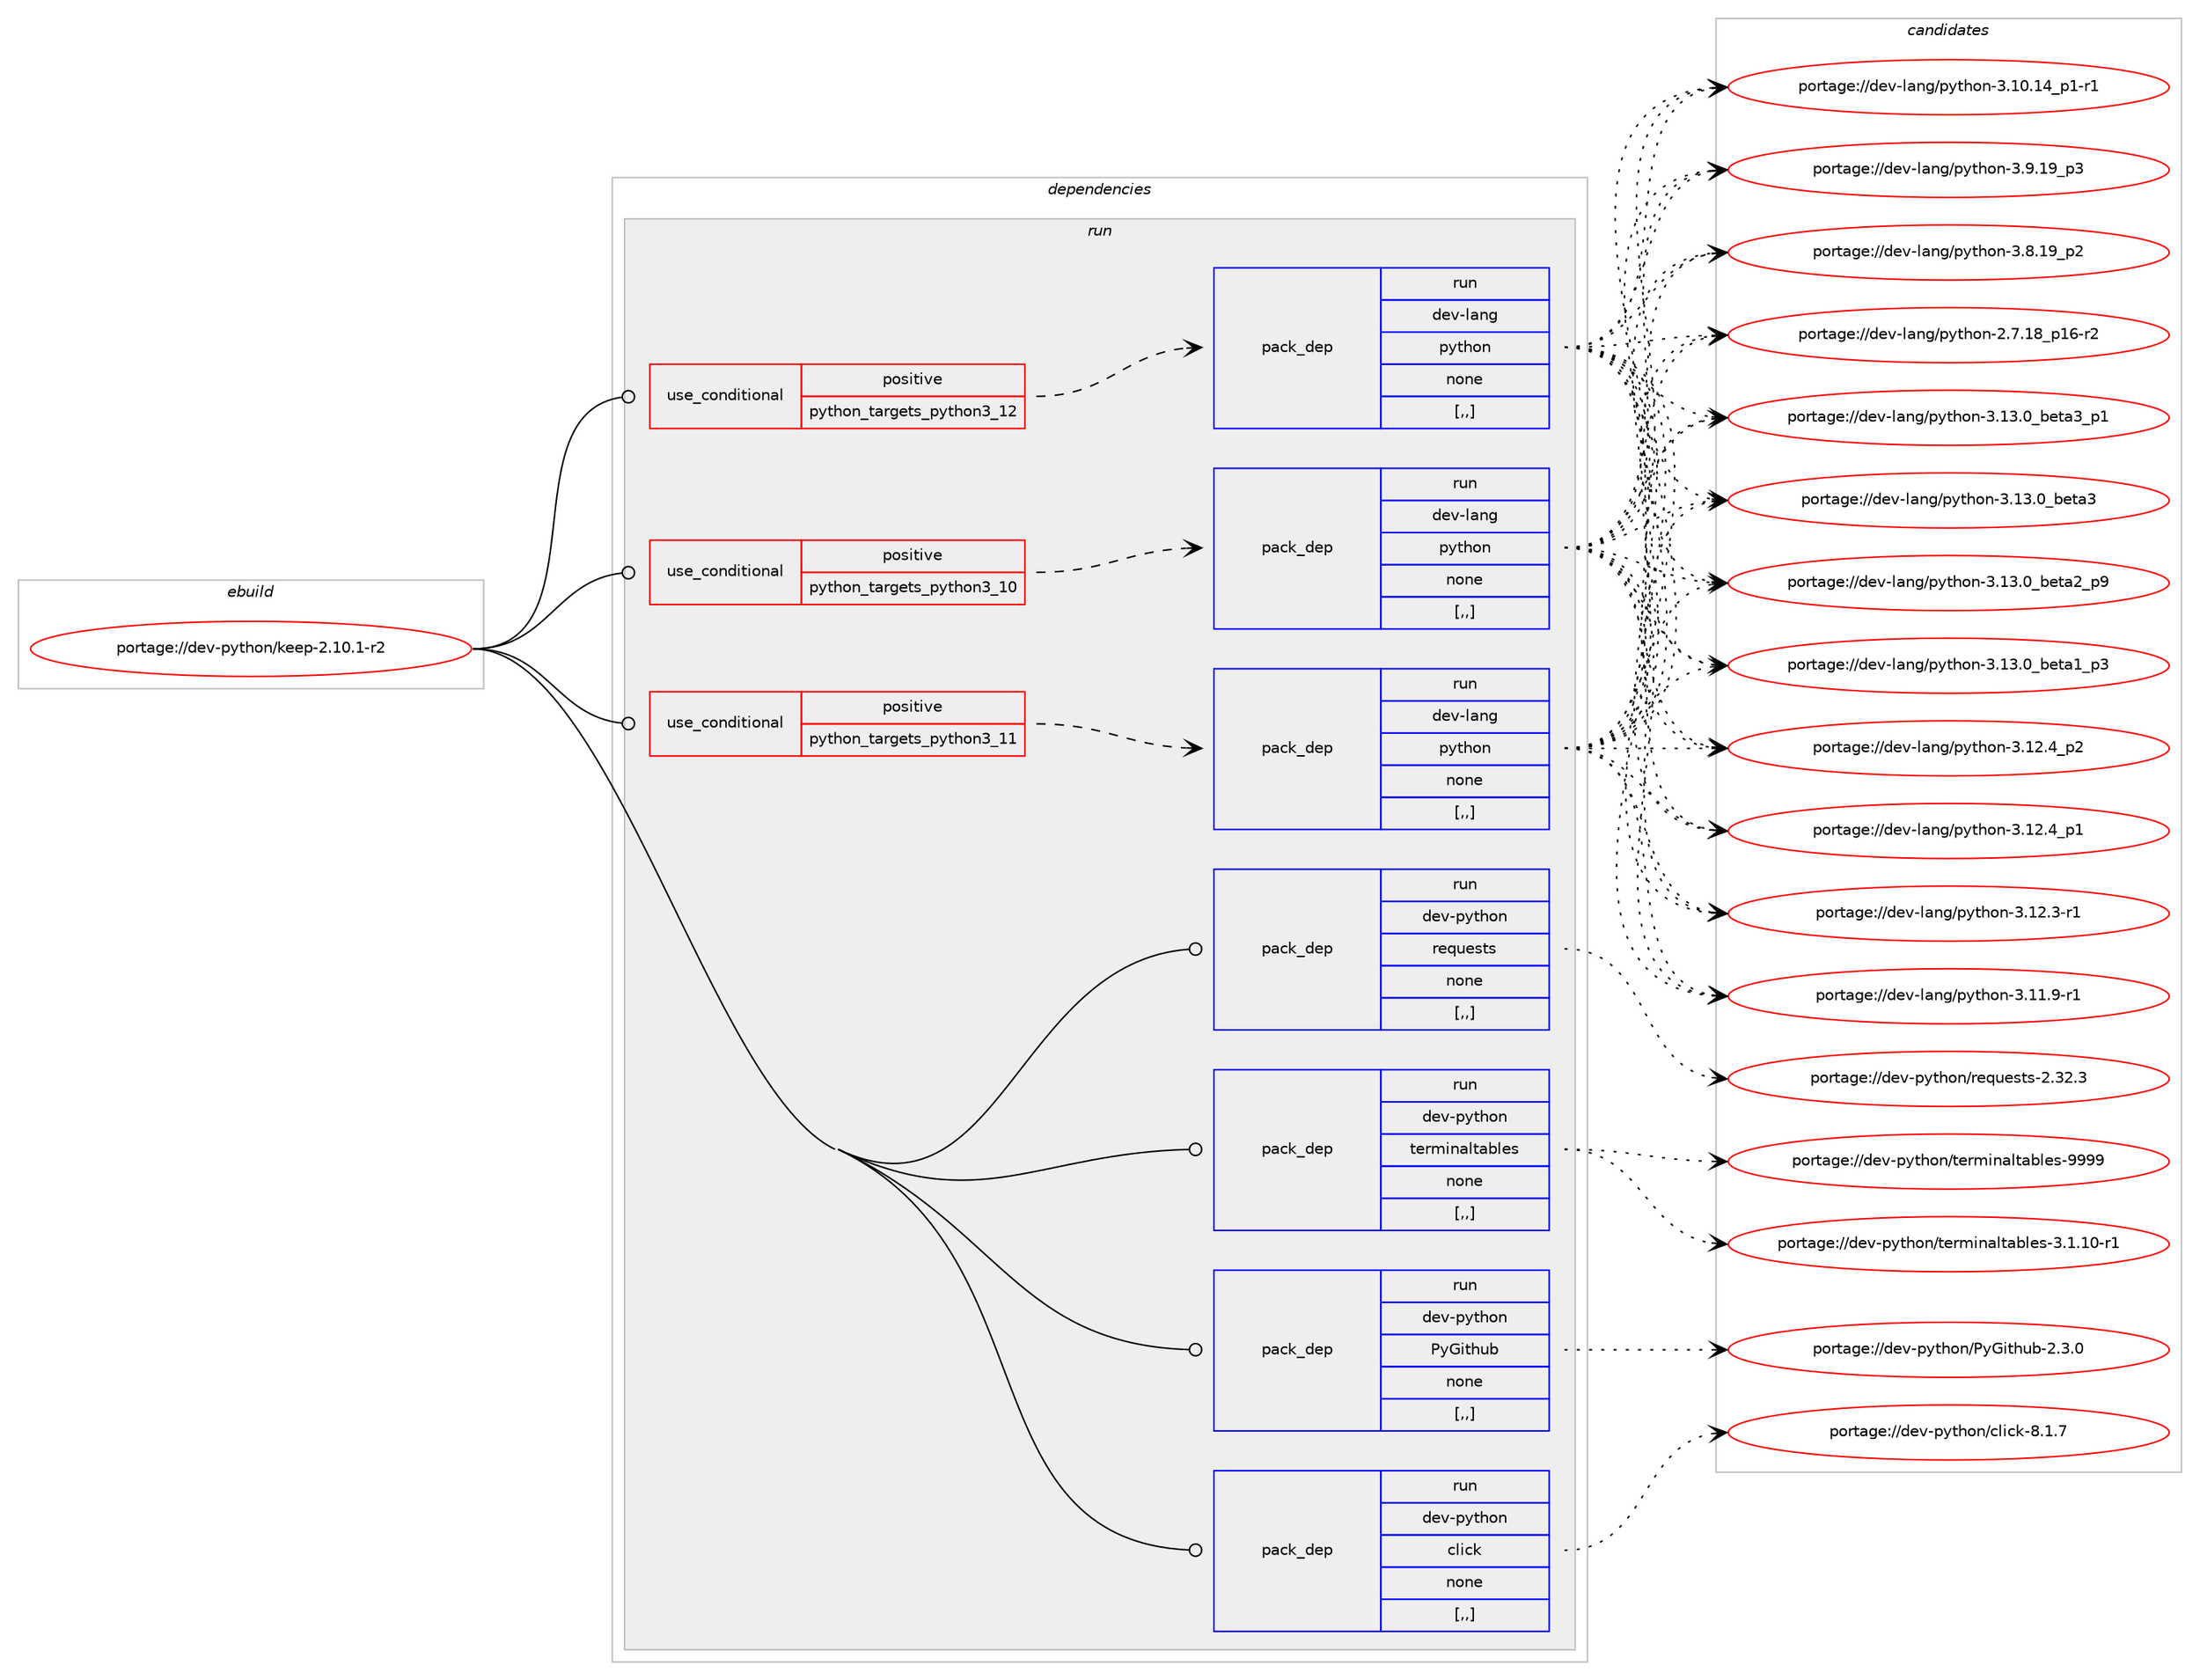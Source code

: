 digraph prolog {

# *************
# Graph options
# *************

newrank=true;
concentrate=true;
compound=true;
graph [rankdir=LR,fontname=Helvetica,fontsize=10,ranksep=1.5];#, ranksep=2.5, nodesep=0.2];
edge  [arrowhead=vee];
node  [fontname=Helvetica,fontsize=10];

# **********
# The ebuild
# **********

subgraph cluster_leftcol {
color=gray;
label=<<i>ebuild</i>>;
id [label="portage://dev-python/keep-2.10.1-r2", color=red, width=4, href="../dev-python/keep-2.10.1-r2.svg"];
}

# ****************
# The dependencies
# ****************

subgraph cluster_midcol {
color=gray;
label=<<i>dependencies</i>>;
subgraph cluster_compile {
fillcolor="#eeeeee";
style=filled;
label=<<i>compile</i>>;
}
subgraph cluster_compileandrun {
fillcolor="#eeeeee";
style=filled;
label=<<i>compile and run</i>>;
}
subgraph cluster_run {
fillcolor="#eeeeee";
style=filled;
label=<<i>run</i>>;
subgraph cond34008 {
dependency149220 [label=<<TABLE BORDER="0" CELLBORDER="1" CELLSPACING="0" CELLPADDING="4"><TR><TD ROWSPAN="3" CELLPADDING="10">use_conditional</TD></TR><TR><TD>positive</TD></TR><TR><TD>python_targets_python3_10</TD></TR></TABLE>>, shape=none, color=red];
subgraph pack113963 {
dependency149221 [label=<<TABLE BORDER="0" CELLBORDER="1" CELLSPACING="0" CELLPADDING="4" WIDTH="220"><TR><TD ROWSPAN="6" CELLPADDING="30">pack_dep</TD></TR><TR><TD WIDTH="110">run</TD></TR><TR><TD>dev-lang</TD></TR><TR><TD>python</TD></TR><TR><TD>none</TD></TR><TR><TD>[,,]</TD></TR></TABLE>>, shape=none, color=blue];
}
dependency149220:e -> dependency149221:w [weight=20,style="dashed",arrowhead="vee"];
}
id:e -> dependency149220:w [weight=20,style="solid",arrowhead="odot"];
subgraph cond34009 {
dependency149222 [label=<<TABLE BORDER="0" CELLBORDER="1" CELLSPACING="0" CELLPADDING="4"><TR><TD ROWSPAN="3" CELLPADDING="10">use_conditional</TD></TR><TR><TD>positive</TD></TR><TR><TD>python_targets_python3_11</TD></TR></TABLE>>, shape=none, color=red];
subgraph pack113964 {
dependency149223 [label=<<TABLE BORDER="0" CELLBORDER="1" CELLSPACING="0" CELLPADDING="4" WIDTH="220"><TR><TD ROWSPAN="6" CELLPADDING="30">pack_dep</TD></TR><TR><TD WIDTH="110">run</TD></TR><TR><TD>dev-lang</TD></TR><TR><TD>python</TD></TR><TR><TD>none</TD></TR><TR><TD>[,,]</TD></TR></TABLE>>, shape=none, color=blue];
}
dependency149222:e -> dependency149223:w [weight=20,style="dashed",arrowhead="vee"];
}
id:e -> dependency149222:w [weight=20,style="solid",arrowhead="odot"];
subgraph cond34010 {
dependency149224 [label=<<TABLE BORDER="0" CELLBORDER="1" CELLSPACING="0" CELLPADDING="4"><TR><TD ROWSPAN="3" CELLPADDING="10">use_conditional</TD></TR><TR><TD>positive</TD></TR><TR><TD>python_targets_python3_12</TD></TR></TABLE>>, shape=none, color=red];
subgraph pack113965 {
dependency149225 [label=<<TABLE BORDER="0" CELLBORDER="1" CELLSPACING="0" CELLPADDING="4" WIDTH="220"><TR><TD ROWSPAN="6" CELLPADDING="30">pack_dep</TD></TR><TR><TD WIDTH="110">run</TD></TR><TR><TD>dev-lang</TD></TR><TR><TD>python</TD></TR><TR><TD>none</TD></TR><TR><TD>[,,]</TD></TR></TABLE>>, shape=none, color=blue];
}
dependency149224:e -> dependency149225:w [weight=20,style="dashed",arrowhead="vee"];
}
id:e -> dependency149224:w [weight=20,style="solid",arrowhead="odot"];
subgraph pack113966 {
dependency149226 [label=<<TABLE BORDER="0" CELLBORDER="1" CELLSPACING="0" CELLPADDING="4" WIDTH="220"><TR><TD ROWSPAN="6" CELLPADDING="30">pack_dep</TD></TR><TR><TD WIDTH="110">run</TD></TR><TR><TD>dev-python</TD></TR><TR><TD>PyGithub</TD></TR><TR><TD>none</TD></TR><TR><TD>[,,]</TD></TR></TABLE>>, shape=none, color=blue];
}
id:e -> dependency149226:w [weight=20,style="solid",arrowhead="odot"];
subgraph pack113967 {
dependency149227 [label=<<TABLE BORDER="0" CELLBORDER="1" CELLSPACING="0" CELLPADDING="4" WIDTH="220"><TR><TD ROWSPAN="6" CELLPADDING="30">pack_dep</TD></TR><TR><TD WIDTH="110">run</TD></TR><TR><TD>dev-python</TD></TR><TR><TD>click</TD></TR><TR><TD>none</TD></TR><TR><TD>[,,]</TD></TR></TABLE>>, shape=none, color=blue];
}
id:e -> dependency149227:w [weight=20,style="solid",arrowhead="odot"];
subgraph pack113968 {
dependency149228 [label=<<TABLE BORDER="0" CELLBORDER="1" CELLSPACING="0" CELLPADDING="4" WIDTH="220"><TR><TD ROWSPAN="6" CELLPADDING="30">pack_dep</TD></TR><TR><TD WIDTH="110">run</TD></TR><TR><TD>dev-python</TD></TR><TR><TD>requests</TD></TR><TR><TD>none</TD></TR><TR><TD>[,,]</TD></TR></TABLE>>, shape=none, color=blue];
}
id:e -> dependency149228:w [weight=20,style="solid",arrowhead="odot"];
subgraph pack113969 {
dependency149229 [label=<<TABLE BORDER="0" CELLBORDER="1" CELLSPACING="0" CELLPADDING="4" WIDTH="220"><TR><TD ROWSPAN="6" CELLPADDING="30">pack_dep</TD></TR><TR><TD WIDTH="110">run</TD></TR><TR><TD>dev-python</TD></TR><TR><TD>terminaltables</TD></TR><TR><TD>none</TD></TR><TR><TD>[,,]</TD></TR></TABLE>>, shape=none, color=blue];
}
id:e -> dependency149229:w [weight=20,style="solid",arrowhead="odot"];
}
}

# **************
# The candidates
# **************

subgraph cluster_choices {
rank=same;
color=gray;
label=<<i>candidates</i>>;

subgraph choice113963 {
color=black;
nodesep=1;
choice10010111845108971101034711212111610411111045514649514648959810111697519511249 [label="portage://dev-lang/python-3.13.0_beta3_p1", color=red, width=4,href="../dev-lang/python-3.13.0_beta3_p1.svg"];
choice1001011184510897110103471121211161041111104551464951464895981011169751 [label="portage://dev-lang/python-3.13.0_beta3", color=red, width=4,href="../dev-lang/python-3.13.0_beta3.svg"];
choice10010111845108971101034711212111610411111045514649514648959810111697509511257 [label="portage://dev-lang/python-3.13.0_beta2_p9", color=red, width=4,href="../dev-lang/python-3.13.0_beta2_p9.svg"];
choice10010111845108971101034711212111610411111045514649514648959810111697499511251 [label="portage://dev-lang/python-3.13.0_beta1_p3", color=red, width=4,href="../dev-lang/python-3.13.0_beta1_p3.svg"];
choice100101118451089711010347112121116104111110455146495046529511250 [label="portage://dev-lang/python-3.12.4_p2", color=red, width=4,href="../dev-lang/python-3.12.4_p2.svg"];
choice100101118451089711010347112121116104111110455146495046529511249 [label="portage://dev-lang/python-3.12.4_p1", color=red, width=4,href="../dev-lang/python-3.12.4_p1.svg"];
choice100101118451089711010347112121116104111110455146495046514511449 [label="portage://dev-lang/python-3.12.3-r1", color=red, width=4,href="../dev-lang/python-3.12.3-r1.svg"];
choice100101118451089711010347112121116104111110455146494946574511449 [label="portage://dev-lang/python-3.11.9-r1", color=red, width=4,href="../dev-lang/python-3.11.9-r1.svg"];
choice100101118451089711010347112121116104111110455146494846495295112494511449 [label="portage://dev-lang/python-3.10.14_p1-r1", color=red, width=4,href="../dev-lang/python-3.10.14_p1-r1.svg"];
choice100101118451089711010347112121116104111110455146574649579511251 [label="portage://dev-lang/python-3.9.19_p3", color=red, width=4,href="../dev-lang/python-3.9.19_p3.svg"];
choice100101118451089711010347112121116104111110455146564649579511250 [label="portage://dev-lang/python-3.8.19_p2", color=red, width=4,href="../dev-lang/python-3.8.19_p2.svg"];
choice100101118451089711010347112121116104111110455046554649569511249544511450 [label="portage://dev-lang/python-2.7.18_p16-r2", color=red, width=4,href="../dev-lang/python-2.7.18_p16-r2.svg"];
dependency149221:e -> choice10010111845108971101034711212111610411111045514649514648959810111697519511249:w [style=dotted,weight="100"];
dependency149221:e -> choice1001011184510897110103471121211161041111104551464951464895981011169751:w [style=dotted,weight="100"];
dependency149221:e -> choice10010111845108971101034711212111610411111045514649514648959810111697509511257:w [style=dotted,weight="100"];
dependency149221:e -> choice10010111845108971101034711212111610411111045514649514648959810111697499511251:w [style=dotted,weight="100"];
dependency149221:e -> choice100101118451089711010347112121116104111110455146495046529511250:w [style=dotted,weight="100"];
dependency149221:e -> choice100101118451089711010347112121116104111110455146495046529511249:w [style=dotted,weight="100"];
dependency149221:e -> choice100101118451089711010347112121116104111110455146495046514511449:w [style=dotted,weight="100"];
dependency149221:e -> choice100101118451089711010347112121116104111110455146494946574511449:w [style=dotted,weight="100"];
dependency149221:e -> choice100101118451089711010347112121116104111110455146494846495295112494511449:w [style=dotted,weight="100"];
dependency149221:e -> choice100101118451089711010347112121116104111110455146574649579511251:w [style=dotted,weight="100"];
dependency149221:e -> choice100101118451089711010347112121116104111110455146564649579511250:w [style=dotted,weight="100"];
dependency149221:e -> choice100101118451089711010347112121116104111110455046554649569511249544511450:w [style=dotted,weight="100"];
}
subgraph choice113964 {
color=black;
nodesep=1;
choice10010111845108971101034711212111610411111045514649514648959810111697519511249 [label="portage://dev-lang/python-3.13.0_beta3_p1", color=red, width=4,href="../dev-lang/python-3.13.0_beta3_p1.svg"];
choice1001011184510897110103471121211161041111104551464951464895981011169751 [label="portage://dev-lang/python-3.13.0_beta3", color=red, width=4,href="../dev-lang/python-3.13.0_beta3.svg"];
choice10010111845108971101034711212111610411111045514649514648959810111697509511257 [label="portage://dev-lang/python-3.13.0_beta2_p9", color=red, width=4,href="../dev-lang/python-3.13.0_beta2_p9.svg"];
choice10010111845108971101034711212111610411111045514649514648959810111697499511251 [label="portage://dev-lang/python-3.13.0_beta1_p3", color=red, width=4,href="../dev-lang/python-3.13.0_beta1_p3.svg"];
choice100101118451089711010347112121116104111110455146495046529511250 [label="portage://dev-lang/python-3.12.4_p2", color=red, width=4,href="../dev-lang/python-3.12.4_p2.svg"];
choice100101118451089711010347112121116104111110455146495046529511249 [label="portage://dev-lang/python-3.12.4_p1", color=red, width=4,href="../dev-lang/python-3.12.4_p1.svg"];
choice100101118451089711010347112121116104111110455146495046514511449 [label="portage://dev-lang/python-3.12.3-r1", color=red, width=4,href="../dev-lang/python-3.12.3-r1.svg"];
choice100101118451089711010347112121116104111110455146494946574511449 [label="portage://dev-lang/python-3.11.9-r1", color=red, width=4,href="../dev-lang/python-3.11.9-r1.svg"];
choice100101118451089711010347112121116104111110455146494846495295112494511449 [label="portage://dev-lang/python-3.10.14_p1-r1", color=red, width=4,href="../dev-lang/python-3.10.14_p1-r1.svg"];
choice100101118451089711010347112121116104111110455146574649579511251 [label="portage://dev-lang/python-3.9.19_p3", color=red, width=4,href="../dev-lang/python-3.9.19_p3.svg"];
choice100101118451089711010347112121116104111110455146564649579511250 [label="portage://dev-lang/python-3.8.19_p2", color=red, width=4,href="../dev-lang/python-3.8.19_p2.svg"];
choice100101118451089711010347112121116104111110455046554649569511249544511450 [label="portage://dev-lang/python-2.7.18_p16-r2", color=red, width=4,href="../dev-lang/python-2.7.18_p16-r2.svg"];
dependency149223:e -> choice10010111845108971101034711212111610411111045514649514648959810111697519511249:w [style=dotted,weight="100"];
dependency149223:e -> choice1001011184510897110103471121211161041111104551464951464895981011169751:w [style=dotted,weight="100"];
dependency149223:e -> choice10010111845108971101034711212111610411111045514649514648959810111697509511257:w [style=dotted,weight="100"];
dependency149223:e -> choice10010111845108971101034711212111610411111045514649514648959810111697499511251:w [style=dotted,weight="100"];
dependency149223:e -> choice100101118451089711010347112121116104111110455146495046529511250:w [style=dotted,weight="100"];
dependency149223:e -> choice100101118451089711010347112121116104111110455146495046529511249:w [style=dotted,weight="100"];
dependency149223:e -> choice100101118451089711010347112121116104111110455146495046514511449:w [style=dotted,weight="100"];
dependency149223:e -> choice100101118451089711010347112121116104111110455146494946574511449:w [style=dotted,weight="100"];
dependency149223:e -> choice100101118451089711010347112121116104111110455146494846495295112494511449:w [style=dotted,weight="100"];
dependency149223:e -> choice100101118451089711010347112121116104111110455146574649579511251:w [style=dotted,weight="100"];
dependency149223:e -> choice100101118451089711010347112121116104111110455146564649579511250:w [style=dotted,weight="100"];
dependency149223:e -> choice100101118451089711010347112121116104111110455046554649569511249544511450:w [style=dotted,weight="100"];
}
subgraph choice113965 {
color=black;
nodesep=1;
choice10010111845108971101034711212111610411111045514649514648959810111697519511249 [label="portage://dev-lang/python-3.13.0_beta3_p1", color=red, width=4,href="../dev-lang/python-3.13.0_beta3_p1.svg"];
choice1001011184510897110103471121211161041111104551464951464895981011169751 [label="portage://dev-lang/python-3.13.0_beta3", color=red, width=4,href="../dev-lang/python-3.13.0_beta3.svg"];
choice10010111845108971101034711212111610411111045514649514648959810111697509511257 [label="portage://dev-lang/python-3.13.0_beta2_p9", color=red, width=4,href="../dev-lang/python-3.13.0_beta2_p9.svg"];
choice10010111845108971101034711212111610411111045514649514648959810111697499511251 [label="portage://dev-lang/python-3.13.0_beta1_p3", color=red, width=4,href="../dev-lang/python-3.13.0_beta1_p3.svg"];
choice100101118451089711010347112121116104111110455146495046529511250 [label="portage://dev-lang/python-3.12.4_p2", color=red, width=4,href="../dev-lang/python-3.12.4_p2.svg"];
choice100101118451089711010347112121116104111110455146495046529511249 [label="portage://dev-lang/python-3.12.4_p1", color=red, width=4,href="../dev-lang/python-3.12.4_p1.svg"];
choice100101118451089711010347112121116104111110455146495046514511449 [label="portage://dev-lang/python-3.12.3-r1", color=red, width=4,href="../dev-lang/python-3.12.3-r1.svg"];
choice100101118451089711010347112121116104111110455146494946574511449 [label="portage://dev-lang/python-3.11.9-r1", color=red, width=4,href="../dev-lang/python-3.11.9-r1.svg"];
choice100101118451089711010347112121116104111110455146494846495295112494511449 [label="portage://dev-lang/python-3.10.14_p1-r1", color=red, width=4,href="../dev-lang/python-3.10.14_p1-r1.svg"];
choice100101118451089711010347112121116104111110455146574649579511251 [label="portage://dev-lang/python-3.9.19_p3", color=red, width=4,href="../dev-lang/python-3.9.19_p3.svg"];
choice100101118451089711010347112121116104111110455146564649579511250 [label="portage://dev-lang/python-3.8.19_p2", color=red, width=4,href="../dev-lang/python-3.8.19_p2.svg"];
choice100101118451089711010347112121116104111110455046554649569511249544511450 [label="portage://dev-lang/python-2.7.18_p16-r2", color=red, width=4,href="../dev-lang/python-2.7.18_p16-r2.svg"];
dependency149225:e -> choice10010111845108971101034711212111610411111045514649514648959810111697519511249:w [style=dotted,weight="100"];
dependency149225:e -> choice1001011184510897110103471121211161041111104551464951464895981011169751:w [style=dotted,weight="100"];
dependency149225:e -> choice10010111845108971101034711212111610411111045514649514648959810111697509511257:w [style=dotted,weight="100"];
dependency149225:e -> choice10010111845108971101034711212111610411111045514649514648959810111697499511251:w [style=dotted,weight="100"];
dependency149225:e -> choice100101118451089711010347112121116104111110455146495046529511250:w [style=dotted,weight="100"];
dependency149225:e -> choice100101118451089711010347112121116104111110455146495046529511249:w [style=dotted,weight="100"];
dependency149225:e -> choice100101118451089711010347112121116104111110455146495046514511449:w [style=dotted,weight="100"];
dependency149225:e -> choice100101118451089711010347112121116104111110455146494946574511449:w [style=dotted,weight="100"];
dependency149225:e -> choice100101118451089711010347112121116104111110455146494846495295112494511449:w [style=dotted,weight="100"];
dependency149225:e -> choice100101118451089711010347112121116104111110455146574649579511251:w [style=dotted,weight="100"];
dependency149225:e -> choice100101118451089711010347112121116104111110455146564649579511250:w [style=dotted,weight="100"];
dependency149225:e -> choice100101118451089711010347112121116104111110455046554649569511249544511450:w [style=dotted,weight="100"];
}
subgraph choice113966 {
color=black;
nodesep=1;
choice1001011184511212111610411111047801217110511610411798455046514648 [label="portage://dev-python/PyGithub-2.3.0", color=red, width=4,href="../dev-python/PyGithub-2.3.0.svg"];
dependency149226:e -> choice1001011184511212111610411111047801217110511610411798455046514648:w [style=dotted,weight="100"];
}
subgraph choice113967 {
color=black;
nodesep=1;
choice10010111845112121116104111110479910810599107455646494655 [label="portage://dev-python/click-8.1.7", color=red, width=4,href="../dev-python/click-8.1.7.svg"];
dependency149227:e -> choice10010111845112121116104111110479910810599107455646494655:w [style=dotted,weight="100"];
}
subgraph choice113968 {
color=black;
nodesep=1;
choice100101118451121211161041111104711410111311710111511611545504651504651 [label="portage://dev-python/requests-2.32.3", color=red, width=4,href="../dev-python/requests-2.32.3.svg"];
dependency149228:e -> choice100101118451121211161041111104711410111311710111511611545504651504651:w [style=dotted,weight="100"];
}
subgraph choice113969 {
color=black;
nodesep=1;
choice10010111845112121116104111110471161011141091051109710811697981081011154557575757 [label="portage://dev-python/terminaltables-9999", color=red, width=4,href="../dev-python/terminaltables-9999.svg"];
choice1001011184511212111610411111047116101114109105110971081169798108101115455146494649484511449 [label="portage://dev-python/terminaltables-3.1.10-r1", color=red, width=4,href="../dev-python/terminaltables-3.1.10-r1.svg"];
dependency149229:e -> choice10010111845112121116104111110471161011141091051109710811697981081011154557575757:w [style=dotted,weight="100"];
dependency149229:e -> choice1001011184511212111610411111047116101114109105110971081169798108101115455146494649484511449:w [style=dotted,weight="100"];
}
}

}
